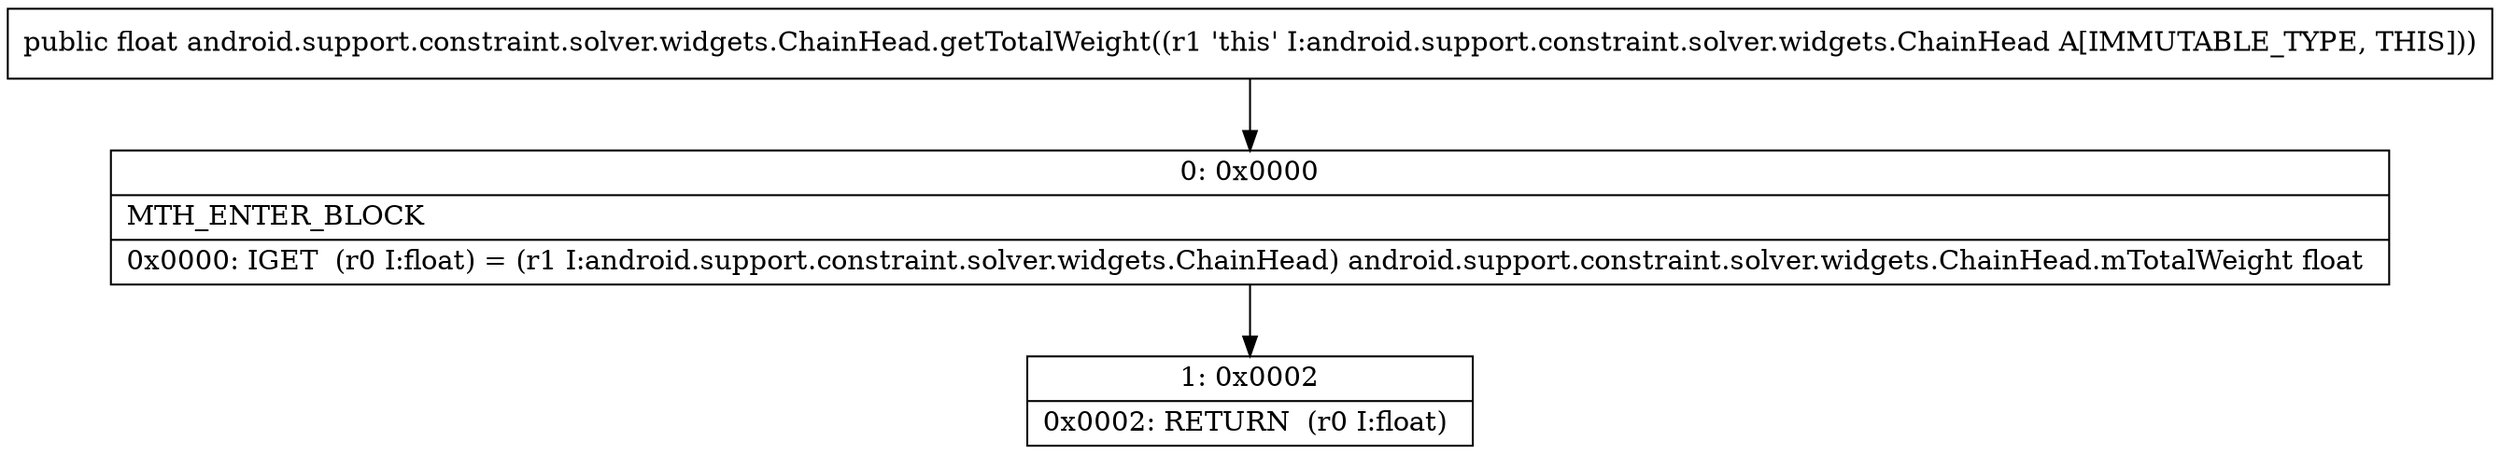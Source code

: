 digraph "CFG forandroid.support.constraint.solver.widgets.ChainHead.getTotalWeight()F" {
Node_0 [shape=record,label="{0\:\ 0x0000|MTH_ENTER_BLOCK\l|0x0000: IGET  (r0 I:float) = (r1 I:android.support.constraint.solver.widgets.ChainHead) android.support.constraint.solver.widgets.ChainHead.mTotalWeight float \l}"];
Node_1 [shape=record,label="{1\:\ 0x0002|0x0002: RETURN  (r0 I:float) \l}"];
MethodNode[shape=record,label="{public float android.support.constraint.solver.widgets.ChainHead.getTotalWeight((r1 'this' I:android.support.constraint.solver.widgets.ChainHead A[IMMUTABLE_TYPE, THIS])) }"];
MethodNode -> Node_0;
Node_0 -> Node_1;
}

